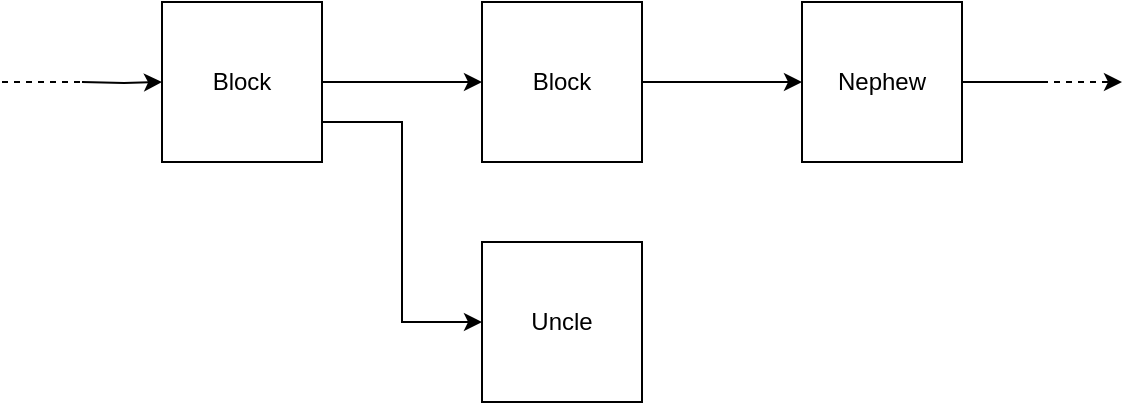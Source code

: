 <mxfile version="14.7.3"><diagram id="LffQdacJHiaZvRs5WNi5" name="Page-1"><mxGraphModel dx="1038" dy="546" grid="1" gridSize="10" guides="1" tooltips="1" connect="1" arrows="1" fold="1" page="1" pageScale="1" pageWidth="827" pageHeight="1169" math="0" shadow="0"><root><mxCell id="0"/><mxCell id="1" parent="0"/><mxCell id="410cUg0UNzPsbfLpMPSv-2" style="edgeStyle=orthogonalEdgeStyle;rounded=0;orthogonalLoop=1;jettySize=auto;html=1;entryX=0;entryY=0.5;entryDx=0;entryDy=0;" edge="1" parent="1" target="410cUg0UNzPsbfLpMPSv-1"><mxGeometry relative="1" as="geometry"><mxPoint x="60" y="280" as="targetPoint"/><mxPoint x="80" y="280" as="sourcePoint"/></mxGeometry></mxCell><mxCell id="410cUg0UNzPsbfLpMPSv-5" style="edgeStyle=orthogonalEdgeStyle;rounded=0;orthogonalLoop=1;jettySize=auto;html=1;" edge="1" parent="1" source="410cUg0UNzPsbfLpMPSv-1"><mxGeometry relative="1" as="geometry"><mxPoint x="280" y="280" as="targetPoint"/></mxGeometry></mxCell><mxCell id="410cUg0UNzPsbfLpMPSv-6" style="rounded=0;orthogonalLoop=1;jettySize=auto;html=1;exitX=1;exitY=0.75;exitDx=0;exitDy=0;edgeStyle=orthogonalEdgeStyle;" edge="1" parent="1" source="410cUg0UNzPsbfLpMPSv-1"><mxGeometry relative="1" as="geometry"><mxPoint x="280" y="400" as="targetPoint"/><Array as="points"><mxPoint x="240" y="300"/><mxPoint x="240" y="400"/></Array></mxGeometry></mxCell><mxCell id="410cUg0UNzPsbfLpMPSv-1" value="Block" style="rounded=0;whiteSpace=wrap;html=1;" vertex="1" parent="1"><mxGeometry x="120" y="240" width="80" height="80" as="geometry"/></mxCell><mxCell id="410cUg0UNzPsbfLpMPSv-4" value="" style="endArrow=none;dashed=1;html=1;" edge="1" parent="1"><mxGeometry width="50" height="50" relative="1" as="geometry"><mxPoint x="40" y="280" as="sourcePoint"/><mxPoint x="80" y="280" as="targetPoint"/></mxGeometry></mxCell><mxCell id="410cUg0UNzPsbfLpMPSv-8" value="Uncle" style="rounded=0;whiteSpace=wrap;html=1;" vertex="1" parent="1"><mxGeometry x="280" y="360" width="80" height="80" as="geometry"/></mxCell><mxCell id="410cUg0UNzPsbfLpMPSv-12" value="" style="edgeStyle=orthogonalEdgeStyle;rounded=0;orthogonalLoop=1;jettySize=auto;html=1;strokeColor=#000000;" edge="1" parent="1" source="410cUg0UNzPsbfLpMPSv-9" target="410cUg0UNzPsbfLpMPSv-11"><mxGeometry relative="1" as="geometry"/></mxCell><mxCell id="410cUg0UNzPsbfLpMPSv-9" value="Block" style="rounded=0;whiteSpace=wrap;html=1;" vertex="1" parent="1"><mxGeometry x="280" y="240" width="80" height="80" as="geometry"/></mxCell><mxCell id="410cUg0UNzPsbfLpMPSv-14" value="" style="edgeStyle=orthogonalEdgeStyle;rounded=0;orthogonalLoop=1;jettySize=auto;html=1;strokeColor=#000000;endArrow=none;endFill=0;" edge="1" parent="1" source="410cUg0UNzPsbfLpMPSv-11"><mxGeometry relative="1" as="geometry"><mxPoint x="560" y="280" as="targetPoint"/></mxGeometry></mxCell><mxCell id="410cUg0UNzPsbfLpMPSv-11" value="Nephew" style="rounded=0;whiteSpace=wrap;html=1;" vertex="1" parent="1"><mxGeometry x="440" y="240" width="80" height="80" as="geometry"/></mxCell><mxCell id="410cUg0UNzPsbfLpMPSv-15" value="" style="edgeStyle=orthogonalEdgeStyle;rounded=0;orthogonalLoop=1;jettySize=auto;html=1;strokeColor=#000000;endArrow=classic;endFill=1;dashed=1;" edge="1" parent="1"><mxGeometry relative="1" as="geometry"><mxPoint x="560" y="280" as="sourcePoint"/><mxPoint x="600" y="280" as="targetPoint"/><Array as="points"><mxPoint x="570" y="280"/><mxPoint x="570" y="280"/></Array></mxGeometry></mxCell></root></mxGraphModel></diagram></mxfile>